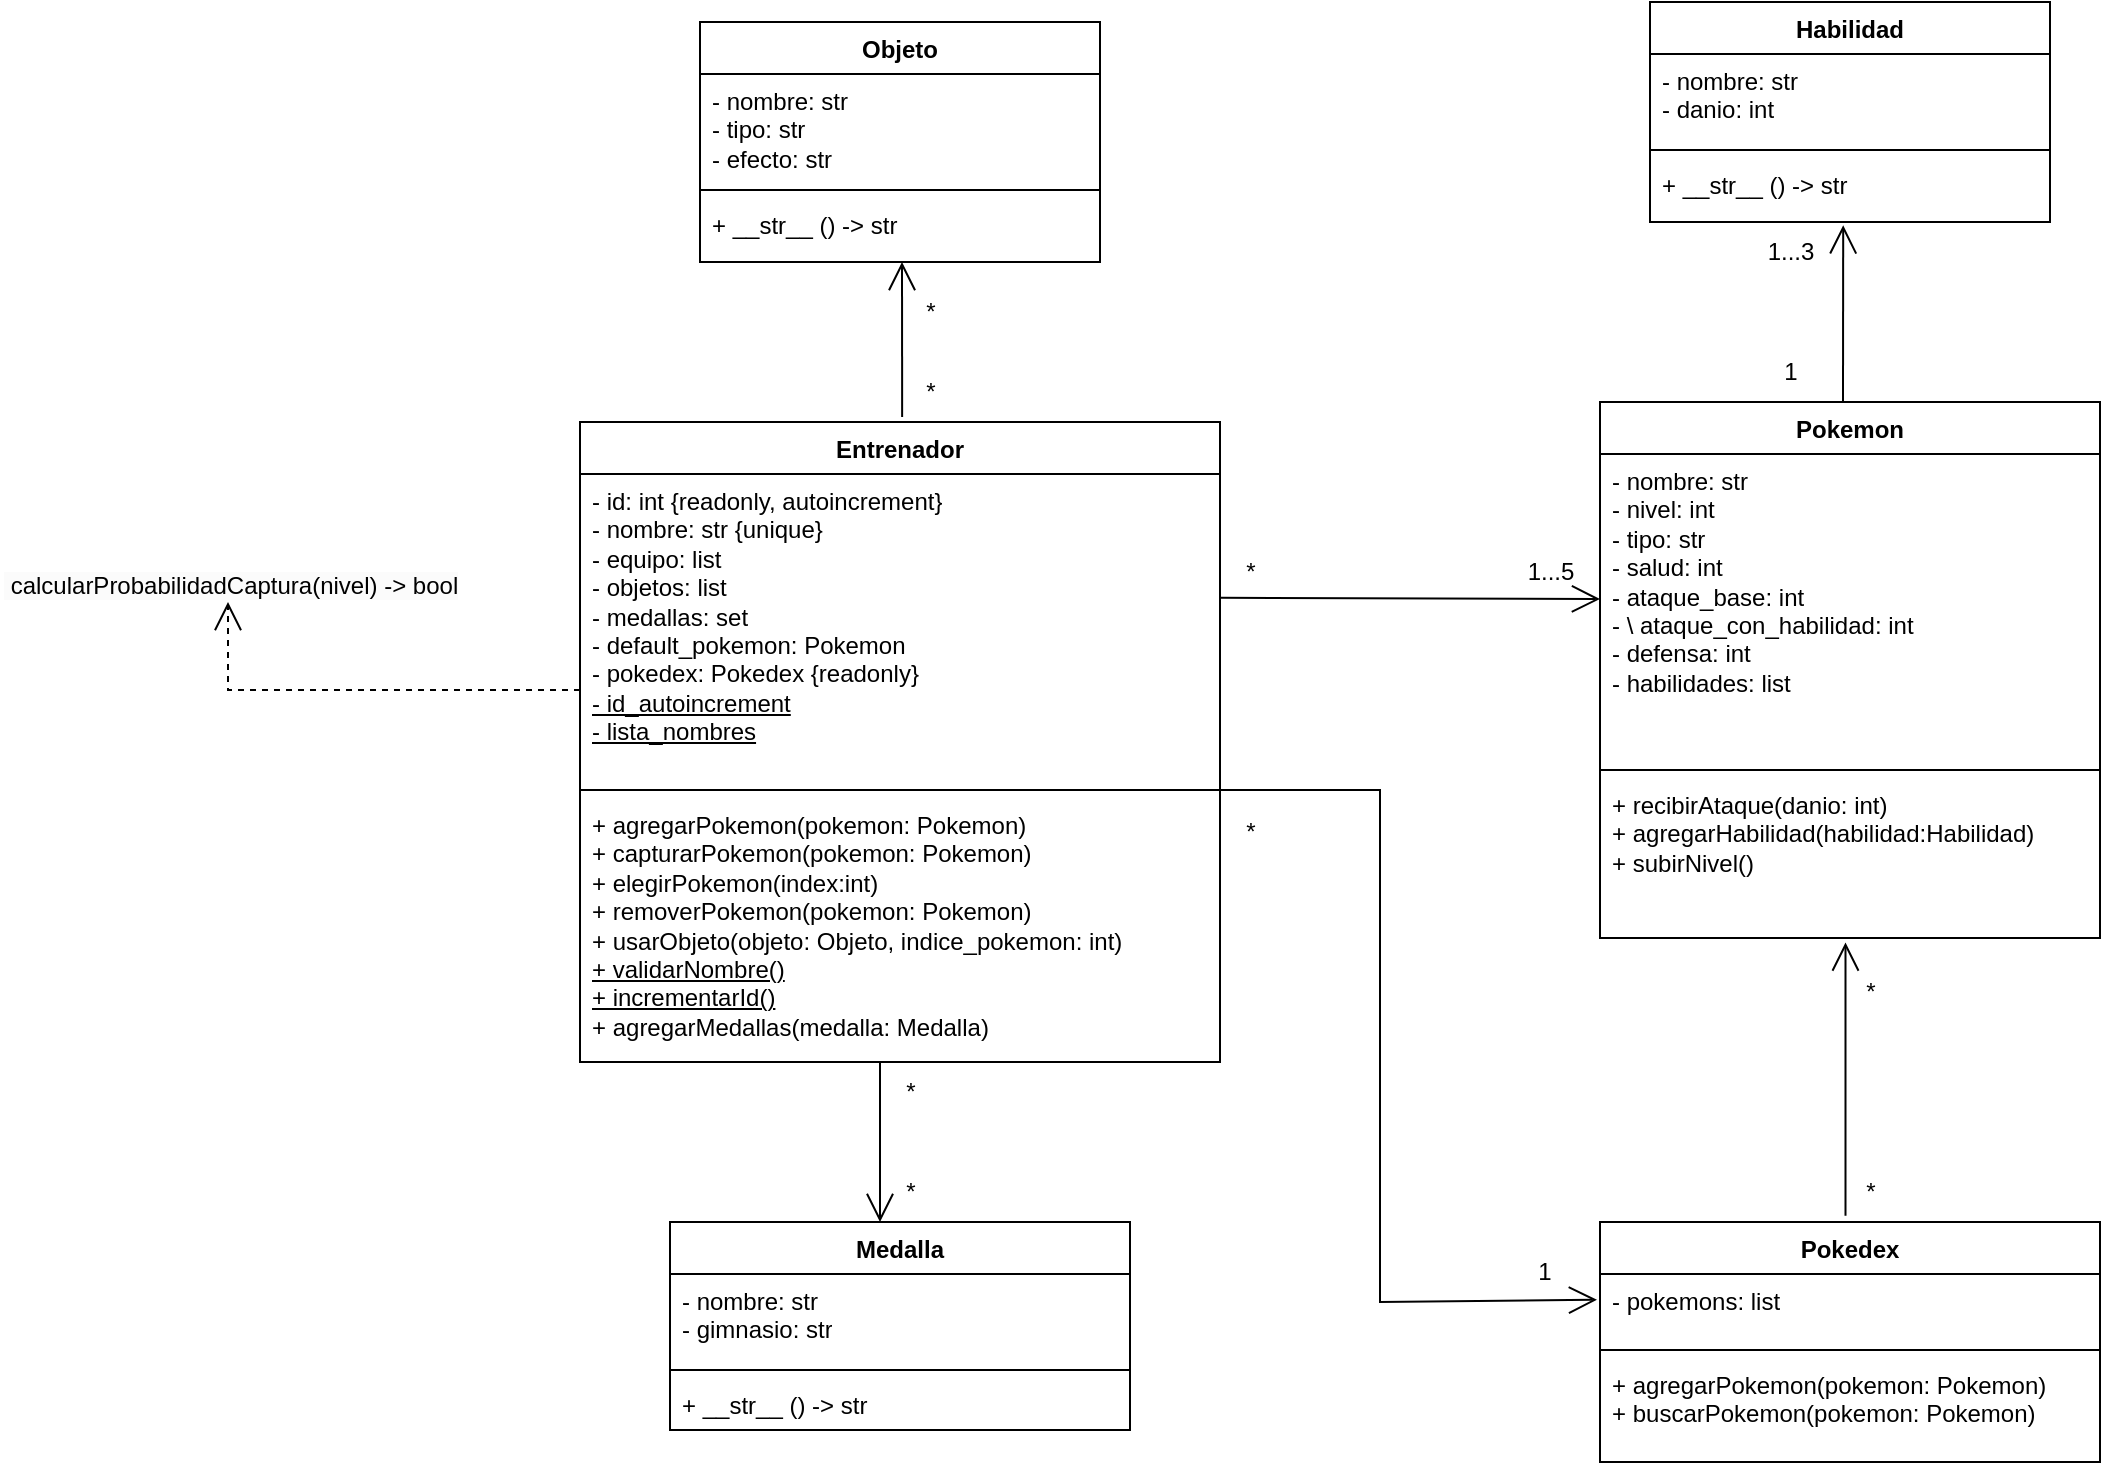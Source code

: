 <mxfile>
    <diagram name="Página-1" id="fg697A6MTHWbqzjaUPer">
        <mxGraphModel dx="425" dy="388" grid="1" gridSize="10" guides="1" tooltips="1" connect="1" arrows="1" fold="1" page="1" pageScale="1" pageWidth="827" pageHeight="1169" math="0" shadow="0">
            <root>
                <mxCell id="0"/>
                <mxCell id="1" parent="0"/>
                <mxCell id="55MPb7F4AEdg9HZ-oGf9-1" value="Entrenador" style="swimlane;fontStyle=1;align=center;verticalAlign=top;childLayout=stackLayout;horizontal=1;startSize=26;horizontalStack=0;resizeParent=1;resizeParentMax=0;resizeLast=0;collapsible=1;marginBottom=0;whiteSpace=wrap;html=1;" parent="1" vertex="1">
                    <mxGeometry x="330" y="350" width="320" height="320" as="geometry"/>
                </mxCell>
                <mxCell id="55MPb7F4AEdg9HZ-oGf9-2" value="- id: int {readonly, autoincrement}&lt;div&gt;- nombre: str {unique}&lt;/div&gt;&lt;div&gt;- equipo: list&lt;/div&gt;&lt;div&gt;- objetos: list&lt;/div&gt;&lt;div&gt;- medallas: set&lt;/div&gt;&lt;div&gt;- default_pokemon: Pokemon&lt;/div&gt;&lt;div&gt;- pokedex: Pokedex {readonly}&lt;br&gt;&lt;div&gt;&lt;u&gt;- id_autoincrement&lt;/u&gt;&lt;/div&gt;&lt;/div&gt;&lt;div&gt;&lt;u&gt;- lista_nombres&lt;/u&gt;&lt;/div&gt;&lt;div&gt;&lt;u&gt;&lt;br&gt;&lt;/u&gt;&lt;/div&gt;" style="text;strokeColor=none;fillColor=none;align=left;verticalAlign=top;spacingLeft=4;spacingRight=4;overflow=hidden;rotatable=0;points=[[0,0.5],[1,0.5]];portConstraint=eastwest;whiteSpace=wrap;html=1;" parent="55MPb7F4AEdg9HZ-oGf9-1" vertex="1">
                    <mxGeometry y="26" width="320" height="154" as="geometry"/>
                </mxCell>
                <mxCell id="55MPb7F4AEdg9HZ-oGf9-3" value="" style="line;strokeWidth=1;fillColor=none;align=left;verticalAlign=middle;spacingTop=-1;spacingLeft=3;spacingRight=3;rotatable=0;labelPosition=right;points=[];portConstraint=eastwest;strokeColor=inherit;" parent="55MPb7F4AEdg9HZ-oGf9-1" vertex="1">
                    <mxGeometry y="180" width="320" height="8" as="geometry"/>
                </mxCell>
                <mxCell id="55MPb7F4AEdg9HZ-oGf9-4" value="+ agregarPokemon(pokemon: Pokemon)&lt;div&gt;+ capturarPokemon(pokemon: Pokemon)&lt;br&gt;&lt;div&gt;+ elegirPokemon(index:int)&lt;/div&gt;&lt;div&gt;+ removerPokemon(pokemon: Pokemon)&lt;/div&gt;&lt;div&gt;+ usarObjeto(objeto: Objeto, indice_pokemon: int)&lt;/div&gt;&lt;div&gt;&lt;u&gt;+ validarNombre()&lt;/u&gt;&lt;/div&gt;&lt;div&gt;&lt;u&gt;+ incrementarId()&lt;/u&gt;&lt;/div&gt;&lt;/div&gt;&lt;div&gt;+ agregarMedallas(medalla: Medalla)&lt;/div&gt;" style="text;strokeColor=none;fillColor=none;align=left;verticalAlign=top;spacingLeft=4;spacingRight=4;overflow=hidden;rotatable=0;points=[[0,0.5],[1,0.5]];portConstraint=eastwest;whiteSpace=wrap;html=1;" parent="55MPb7F4AEdg9HZ-oGf9-1" vertex="1">
                    <mxGeometry y="188" width="320" height="132" as="geometry"/>
                </mxCell>
                <mxCell id="55MPb7F4AEdg9HZ-oGf9-5" value="Pokemon" style="swimlane;fontStyle=1;align=center;verticalAlign=top;childLayout=stackLayout;horizontal=1;startSize=26;horizontalStack=0;resizeParent=1;resizeParentMax=0;resizeLast=0;collapsible=1;marginBottom=0;whiteSpace=wrap;html=1;" parent="1" vertex="1">
                    <mxGeometry x="840" y="340" width="250" height="268" as="geometry"/>
                </mxCell>
                <mxCell id="55MPb7F4AEdg9HZ-oGf9-6" value="- nombre: str&lt;div&gt;- nivel: int&lt;/div&gt;&lt;div&gt;- tipo: str&lt;/div&gt;&lt;div&gt;- salud: int&lt;/div&gt;&lt;div&gt;- ataque_base: int&lt;/div&gt;&lt;div&gt;- \ ataque_con_habilidad: int&lt;/div&gt;&lt;div&gt;- defensa: int&lt;/div&gt;&lt;div&gt;- habilidades: list&lt;/div&gt;&lt;div&gt;&lt;br&gt;&lt;/div&gt;" style="text;strokeColor=none;fillColor=none;align=left;verticalAlign=top;spacingLeft=4;spacingRight=4;overflow=hidden;rotatable=0;points=[[0,0.5],[1,0.5]];portConstraint=eastwest;whiteSpace=wrap;html=1;" parent="55MPb7F4AEdg9HZ-oGf9-5" vertex="1">
                    <mxGeometry y="26" width="250" height="154" as="geometry"/>
                </mxCell>
                <mxCell id="55MPb7F4AEdg9HZ-oGf9-7" value="" style="line;strokeWidth=1;fillColor=none;align=left;verticalAlign=middle;spacingTop=-1;spacingLeft=3;spacingRight=3;rotatable=0;labelPosition=right;points=[];portConstraint=eastwest;strokeColor=inherit;" parent="55MPb7F4AEdg9HZ-oGf9-5" vertex="1">
                    <mxGeometry y="180" width="250" height="8" as="geometry"/>
                </mxCell>
                <mxCell id="55MPb7F4AEdg9HZ-oGf9-8" value="+ recibirAtaque(danio: int)&amp;nbsp;&lt;div&gt;+ agregarHabilidad(habilidad:Habilidad)&lt;/div&gt;&lt;div&gt;+ subirNivel()&lt;/div&gt;" style="text;strokeColor=none;fillColor=none;align=left;verticalAlign=top;spacingLeft=4;spacingRight=4;overflow=hidden;rotatable=0;points=[[0,0.5],[1,0.5]];portConstraint=eastwest;whiteSpace=wrap;html=1;" parent="55MPb7F4AEdg9HZ-oGf9-5" vertex="1">
                    <mxGeometry y="188" width="250" height="80" as="geometry"/>
                </mxCell>
                <mxCell id="55MPb7F4AEdg9HZ-oGf9-13" value="Pokedex" style="swimlane;fontStyle=1;align=center;verticalAlign=top;childLayout=stackLayout;horizontal=1;startSize=26;horizontalStack=0;resizeParent=1;resizeParentMax=0;resizeLast=0;collapsible=1;marginBottom=0;whiteSpace=wrap;html=1;" parent="1" vertex="1">
                    <mxGeometry x="840" y="750" width="250" height="120" as="geometry">
                        <mxRectangle x="840" y="750" width="90" height="30" as="alternateBounds"/>
                    </mxGeometry>
                </mxCell>
                <mxCell id="55MPb7F4AEdg9HZ-oGf9-14" value="- pokemons: list" style="text;strokeColor=none;fillColor=none;align=left;verticalAlign=top;spacingLeft=4;spacingRight=4;overflow=hidden;rotatable=0;points=[[0,0.5],[1,0.5]];portConstraint=eastwest;whiteSpace=wrap;html=1;" parent="55MPb7F4AEdg9HZ-oGf9-13" vertex="1">
                    <mxGeometry y="26" width="250" height="34" as="geometry"/>
                </mxCell>
                <mxCell id="55MPb7F4AEdg9HZ-oGf9-15" value="" style="line;strokeWidth=1;fillColor=none;align=left;verticalAlign=middle;spacingTop=-1;spacingLeft=3;spacingRight=3;rotatable=0;labelPosition=right;points=[];portConstraint=eastwest;strokeColor=inherit;" parent="55MPb7F4AEdg9HZ-oGf9-13" vertex="1">
                    <mxGeometry y="60" width="250" height="8" as="geometry"/>
                </mxCell>
                <mxCell id="55MPb7F4AEdg9HZ-oGf9-16" value="+ agregarPokemon(pokemon: Pokemon)&lt;div&gt;+ buscarPokemon(pokemon: Pokemon)&lt;/div&gt;" style="text;strokeColor=none;fillColor=none;align=left;verticalAlign=top;spacingLeft=4;spacingRight=4;overflow=hidden;rotatable=0;points=[[0,0.5],[1,0.5]];portConstraint=eastwest;whiteSpace=wrap;html=1;" parent="55MPb7F4AEdg9HZ-oGf9-13" vertex="1">
                    <mxGeometry y="68" width="250" height="52" as="geometry"/>
                </mxCell>
                <mxCell id="55MPb7F4AEdg9HZ-oGf9-17" value="Habilidad" style="swimlane;fontStyle=1;align=center;verticalAlign=top;childLayout=stackLayout;horizontal=1;startSize=26;horizontalStack=0;resizeParent=1;resizeParentMax=0;resizeLast=0;collapsible=1;marginBottom=0;whiteSpace=wrap;html=1;" parent="1" vertex="1">
                    <mxGeometry x="865" y="140" width="200" height="110" as="geometry"/>
                </mxCell>
                <mxCell id="55MPb7F4AEdg9HZ-oGf9-18" value="- nombre: str&lt;div&gt;- danio: int&lt;/div&gt;" style="text;strokeColor=none;fillColor=none;align=left;verticalAlign=top;spacingLeft=4;spacingRight=4;overflow=hidden;rotatable=0;points=[[0,0.5],[1,0.5]];portConstraint=eastwest;whiteSpace=wrap;html=1;" parent="55MPb7F4AEdg9HZ-oGf9-17" vertex="1">
                    <mxGeometry y="26" width="200" height="44" as="geometry"/>
                </mxCell>
                <mxCell id="55MPb7F4AEdg9HZ-oGf9-19" value="" style="line;strokeWidth=1;fillColor=none;align=left;verticalAlign=middle;spacingTop=-1;spacingLeft=3;spacingRight=3;rotatable=0;labelPosition=right;points=[];portConstraint=eastwest;strokeColor=inherit;" parent="55MPb7F4AEdg9HZ-oGf9-17" vertex="1">
                    <mxGeometry y="70" width="200" height="8" as="geometry"/>
                </mxCell>
                <mxCell id="55MPb7F4AEdg9HZ-oGf9-20" value="+ __str__ () -&amp;gt; str" style="text;strokeColor=none;fillColor=none;align=left;verticalAlign=top;spacingLeft=4;spacingRight=4;overflow=hidden;rotatable=0;points=[[0,0.5],[1,0.5]];portConstraint=eastwest;whiteSpace=wrap;html=1;" parent="55MPb7F4AEdg9HZ-oGf9-17" vertex="1">
                    <mxGeometry y="78" width="200" height="32" as="geometry"/>
                </mxCell>
                <mxCell id="55MPb7F4AEdg9HZ-oGf9-21" value="Medalla" style="swimlane;fontStyle=1;align=center;verticalAlign=top;childLayout=stackLayout;horizontal=1;startSize=26;horizontalStack=0;resizeParent=1;resizeParentMax=0;resizeLast=0;collapsible=1;marginBottom=0;whiteSpace=wrap;html=1;" parent="1" vertex="1">
                    <mxGeometry x="375" y="750" width="230" height="104" as="geometry"/>
                </mxCell>
                <mxCell id="55MPb7F4AEdg9HZ-oGf9-22" value="- nombre: str&lt;div&gt;- gimnasio: str&lt;/div&gt;" style="text;strokeColor=none;fillColor=none;align=left;verticalAlign=top;spacingLeft=4;spacingRight=4;overflow=hidden;rotatable=0;points=[[0,0.5],[1,0.5]];portConstraint=eastwest;whiteSpace=wrap;html=1;" parent="55MPb7F4AEdg9HZ-oGf9-21" vertex="1">
                    <mxGeometry y="26" width="230" height="44" as="geometry"/>
                </mxCell>
                <mxCell id="55MPb7F4AEdg9HZ-oGf9-23" value="" style="line;strokeWidth=1;fillColor=none;align=left;verticalAlign=middle;spacingTop=-1;spacingLeft=3;spacingRight=3;rotatable=0;labelPosition=right;points=[];portConstraint=eastwest;strokeColor=inherit;" parent="55MPb7F4AEdg9HZ-oGf9-21" vertex="1">
                    <mxGeometry y="70" width="230" height="8" as="geometry"/>
                </mxCell>
                <mxCell id="55MPb7F4AEdg9HZ-oGf9-24" value="+ __str__ () -&amp;gt; str" style="text;strokeColor=none;fillColor=none;align=left;verticalAlign=top;spacingLeft=4;spacingRight=4;overflow=hidden;rotatable=0;points=[[0,0.5],[1,0.5]];portConstraint=eastwest;whiteSpace=wrap;html=1;" parent="55MPb7F4AEdg9HZ-oGf9-21" vertex="1">
                    <mxGeometry y="78" width="230" height="26" as="geometry"/>
                </mxCell>
                <mxCell id="55MPb7F4AEdg9HZ-oGf9-25" value="Objeto" style="swimlane;fontStyle=1;align=center;verticalAlign=top;childLayout=stackLayout;horizontal=1;startSize=26;horizontalStack=0;resizeParent=1;resizeParentMax=0;resizeLast=0;collapsible=1;marginBottom=0;whiteSpace=wrap;html=1;" parent="1" vertex="1">
                    <mxGeometry x="390" y="150" width="200" height="120" as="geometry"/>
                </mxCell>
                <mxCell id="55MPb7F4AEdg9HZ-oGf9-26" value="- nombre: str&lt;div&gt;- tipo: str&lt;/div&gt;&lt;div&gt;- efecto: str&lt;/div&gt;" style="text;strokeColor=none;fillColor=none;align=left;verticalAlign=top;spacingLeft=4;spacingRight=4;overflow=hidden;rotatable=0;points=[[0,0.5],[1,0.5]];portConstraint=eastwest;whiteSpace=wrap;html=1;" parent="55MPb7F4AEdg9HZ-oGf9-25" vertex="1">
                    <mxGeometry y="26" width="200" height="54" as="geometry"/>
                </mxCell>
                <mxCell id="55MPb7F4AEdg9HZ-oGf9-27" value="" style="line;strokeWidth=1;fillColor=none;align=left;verticalAlign=middle;spacingTop=-1;spacingLeft=3;spacingRight=3;rotatable=0;labelPosition=right;points=[];portConstraint=eastwest;strokeColor=inherit;" parent="55MPb7F4AEdg9HZ-oGf9-25" vertex="1">
                    <mxGeometry y="80" width="200" height="8" as="geometry"/>
                </mxCell>
                <mxCell id="55MPb7F4AEdg9HZ-oGf9-28" value="+ __str__ () -&amp;gt; str" style="text;strokeColor=none;fillColor=none;align=left;verticalAlign=top;spacingLeft=4;spacingRight=4;overflow=hidden;rotatable=0;points=[[0,0.5],[1,0.5]];portConstraint=eastwest;whiteSpace=wrap;html=1;" parent="55MPb7F4AEdg9HZ-oGf9-25" vertex="1">
                    <mxGeometry y="88" width="200" height="32" as="geometry"/>
                </mxCell>
                <mxCell id="55MPb7F4AEdg9HZ-oGf9-41" value="*" style="text;html=1;align=center;verticalAlign=middle;resizable=0;points=[];autosize=1;strokeColor=none;fillColor=none;" parent="1" vertex="1">
                    <mxGeometry x="650" y="410" width="30" height="30" as="geometry"/>
                </mxCell>
                <mxCell id="55MPb7F4AEdg9HZ-oGf9-42" value="1...5" style="text;html=1;align=center;verticalAlign=middle;resizable=0;points=[];autosize=1;strokeColor=none;fillColor=none;" parent="1" vertex="1">
                    <mxGeometry x="790" y="410" width="50" height="30" as="geometry"/>
                </mxCell>
                <mxCell id="55MPb7F4AEdg9HZ-oGf9-43" value="1...3" style="text;html=1;align=center;verticalAlign=middle;resizable=0;points=[];autosize=1;strokeColor=none;fillColor=none;" parent="1" vertex="1">
                    <mxGeometry x="910" y="250" width="50" height="30" as="geometry"/>
                </mxCell>
                <mxCell id="55MPb7F4AEdg9HZ-oGf9-44" value="1" style="text;html=1;align=center;verticalAlign=middle;resizable=0;points=[];autosize=1;strokeColor=none;fillColor=none;" parent="1" vertex="1">
                    <mxGeometry x="920" y="310" width="30" height="30" as="geometry"/>
                </mxCell>
                <mxCell id="55MPb7F4AEdg9HZ-oGf9-45" value="*" style="text;html=1;align=center;verticalAlign=middle;resizable=0;points=[];autosize=1;strokeColor=none;fillColor=none;" parent="1" vertex="1">
                    <mxGeometry x="490" y="280" width="30" height="30" as="geometry"/>
                </mxCell>
                <mxCell id="55MPb7F4AEdg9HZ-oGf9-46" value="*" style="text;html=1;align=center;verticalAlign=middle;resizable=0;points=[];autosize=1;strokeColor=none;fillColor=none;" parent="1" vertex="1">
                    <mxGeometry x="490" y="320" width="30" height="30" as="geometry"/>
                </mxCell>
                <mxCell id="55MPb7F4AEdg9HZ-oGf9-48" value="*" style="text;html=1;align=center;verticalAlign=middle;resizable=0;points=[];autosize=1;strokeColor=none;fillColor=none;" parent="1" vertex="1">
                    <mxGeometry x="480" y="720" width="30" height="30" as="geometry"/>
                </mxCell>
                <mxCell id="55MPb7F4AEdg9HZ-oGf9-49" value="*" style="text;html=1;align=center;verticalAlign=middle;resizable=0;points=[];autosize=1;strokeColor=none;fillColor=none;" parent="1" vertex="1">
                    <mxGeometry x="480" y="670" width="30" height="30" as="geometry"/>
                </mxCell>
                <mxCell id="55MPb7F4AEdg9HZ-oGf9-51" value="" style="endArrow=open;endFill=1;endSize=12;html=1;rounded=0;" parent="1" edge="1">
                    <mxGeometry width="160" relative="1" as="geometry">
                        <mxPoint x="480" y="670" as="sourcePoint"/>
                        <mxPoint x="480" y="750" as="targetPoint"/>
                        <Array as="points"/>
                    </mxGeometry>
                </mxCell>
                <mxCell id="55MPb7F4AEdg9HZ-oGf9-53" value="" style="endArrow=open;endFill=1;endSize=12;html=1;rounded=0;entryX=0;entryY=0.471;entryDx=0;entryDy=0;entryPerimeter=0;" parent="1" target="55MPb7F4AEdg9HZ-oGf9-6" edge="1">
                    <mxGeometry width="160" relative="1" as="geometry">
                        <mxPoint x="650" y="437.86" as="sourcePoint"/>
                        <mxPoint x="840" y="440" as="targetPoint"/>
                    </mxGeometry>
                </mxCell>
                <mxCell id="55MPb7F4AEdg9HZ-oGf9-56" value="" style="endArrow=open;endFill=1;endSize=12;html=1;rounded=0;entryX=-0.006;entryY=0.379;entryDx=0;entryDy=0;entryPerimeter=0;" parent="1" target="55MPb7F4AEdg9HZ-oGf9-14" edge="1">
                    <mxGeometry width="160" relative="1" as="geometry">
                        <mxPoint x="650" y="534" as="sourcePoint"/>
                        <mxPoint x="780" y="790" as="targetPoint"/>
                        <Array as="points">
                            <mxPoint x="730" y="534"/>
                            <mxPoint x="730" y="790"/>
                        </Array>
                    </mxGeometry>
                </mxCell>
                <mxCell id="55MPb7F4AEdg9HZ-oGf9-57" value="" style="endArrow=open;endFill=1;endSize=12;html=1;rounded=0;exitX=0.347;exitY=-0.026;exitDx=0;exitDy=0;exitPerimeter=0;entryX=0.347;entryY=1.028;entryDx=0;entryDy=0;entryPerimeter=0;" parent="1" edge="1">
                    <mxGeometry width="160" relative="1" as="geometry">
                        <mxPoint x="962.75" y="746.88" as="sourcePoint"/>
                        <mxPoint x="962.75" y="610.24" as="targetPoint"/>
                    </mxGeometry>
                </mxCell>
                <mxCell id="55MPb7F4AEdg9HZ-oGf9-58" value="*" style="text;html=1;align=center;verticalAlign=middle;resizable=0;points=[];autosize=1;strokeColor=none;fillColor=none;" parent="1" vertex="1">
                    <mxGeometry x="960" y="620" width="30" height="30" as="geometry"/>
                </mxCell>
                <mxCell id="55MPb7F4AEdg9HZ-oGf9-59" value="*" style="text;html=1;align=center;verticalAlign=middle;resizable=0;points=[];autosize=1;strokeColor=none;fillColor=none;" parent="1" vertex="1">
                    <mxGeometry x="960" y="720" width="30" height="30" as="geometry"/>
                </mxCell>
                <mxCell id="55MPb7F4AEdg9HZ-oGf9-60" value="1" style="text;html=1;align=center;verticalAlign=middle;resizable=0;points=[];autosize=1;strokeColor=none;fillColor=none;" parent="1" vertex="1">
                    <mxGeometry x="797" y="760" width="30" height="30" as="geometry"/>
                </mxCell>
                <mxCell id="55MPb7F4AEdg9HZ-oGf9-61" value="*" style="text;html=1;align=center;verticalAlign=middle;resizable=0;points=[];autosize=1;strokeColor=none;fillColor=none;" parent="1" vertex="1">
                    <mxGeometry x="650" y="540" width="30" height="30" as="geometry"/>
                </mxCell>
                <mxCell id="55MPb7F4AEdg9HZ-oGf9-62" value="" style="endArrow=open;endFill=1;endSize=12;html=1;rounded=0;exitX=0.486;exitY=0;exitDx=0;exitDy=0;exitPerimeter=0;entryX=0.578;entryY=1.052;entryDx=0;entryDy=0;entryPerimeter=0;" parent="1" source="55MPb7F4AEdg9HZ-oGf9-5" edge="1">
                    <mxGeometry width="160" relative="1" as="geometry">
                        <mxPoint x="961.75" y="335.712" as="sourcePoint"/>
                        <mxPoint x="961.6" y="251.664" as="targetPoint"/>
                    </mxGeometry>
                </mxCell>
                <mxCell id="55MPb7F4AEdg9HZ-oGf9-63" value="" style="endArrow=open;endFill=1;endSize=12;html=1;rounded=0;entryX=0.45;entryY=1;entryDx=0;entryDy=0;entryPerimeter=0;exitX=0.469;exitY=-0.01;exitDx=0;exitDy=0;exitPerimeter=0;" parent="1" edge="1">
                    <mxGeometry width="160" relative="1" as="geometry">
                        <mxPoint x="491.08" y="347.5" as="sourcePoint"/>
                        <mxPoint x="491.0" y="270" as="targetPoint"/>
                    </mxGeometry>
                </mxCell>
                <mxCell id="55MPb7F4AEdg9HZ-oGf9-65" value="" style="endArrow=open;endSize=12;dashed=1;html=1;rounded=0;exitX=0;exitY=0.701;exitDx=0;exitDy=0;exitPerimeter=0;" parent="1" source="55MPb7F4AEdg9HZ-oGf9-2" edge="1">
                    <mxGeometry width="160" relative="1" as="geometry">
                        <mxPoint x="100" y="470" as="sourcePoint"/>
                        <mxPoint x="154" y="440" as="targetPoint"/>
                        <Array as="points">
                            <mxPoint x="154" y="484"/>
                        </Array>
                    </mxGeometry>
                </mxCell>
                <mxCell id="55MPb7F4AEdg9HZ-oGf9-66" value="&lt;span style=&quot;color: rgb(0, 0, 0); font-family: Helvetica; font-size: 12px; font-style: normal; font-variant-ligatures: normal; font-variant-caps: normal; font-weight: 400; letter-spacing: normal; orphans: 2; text-align: left; text-indent: 0px; text-transform: none; widows: 2; word-spacing: 0px; -webkit-text-stroke-width: 0px; white-space: normal; background-color: rgb(251, 251, 251); text-decoration-thickness: initial; text-decoration-style: initial; text-decoration-color: initial; display: inline !important; float: none;&quot;&gt;&amp;nbsp;calcularProbabilidadCaptura(nivel) -&amp;gt; bool&lt;/span&gt;" style="text;whiteSpace=wrap;html=1;" parent="1" vertex="1">
                    <mxGeometry x="40" y="418" width="270" height="40" as="geometry"/>
                </mxCell>
            </root>
        </mxGraphModel>
    </diagram>
</mxfile>